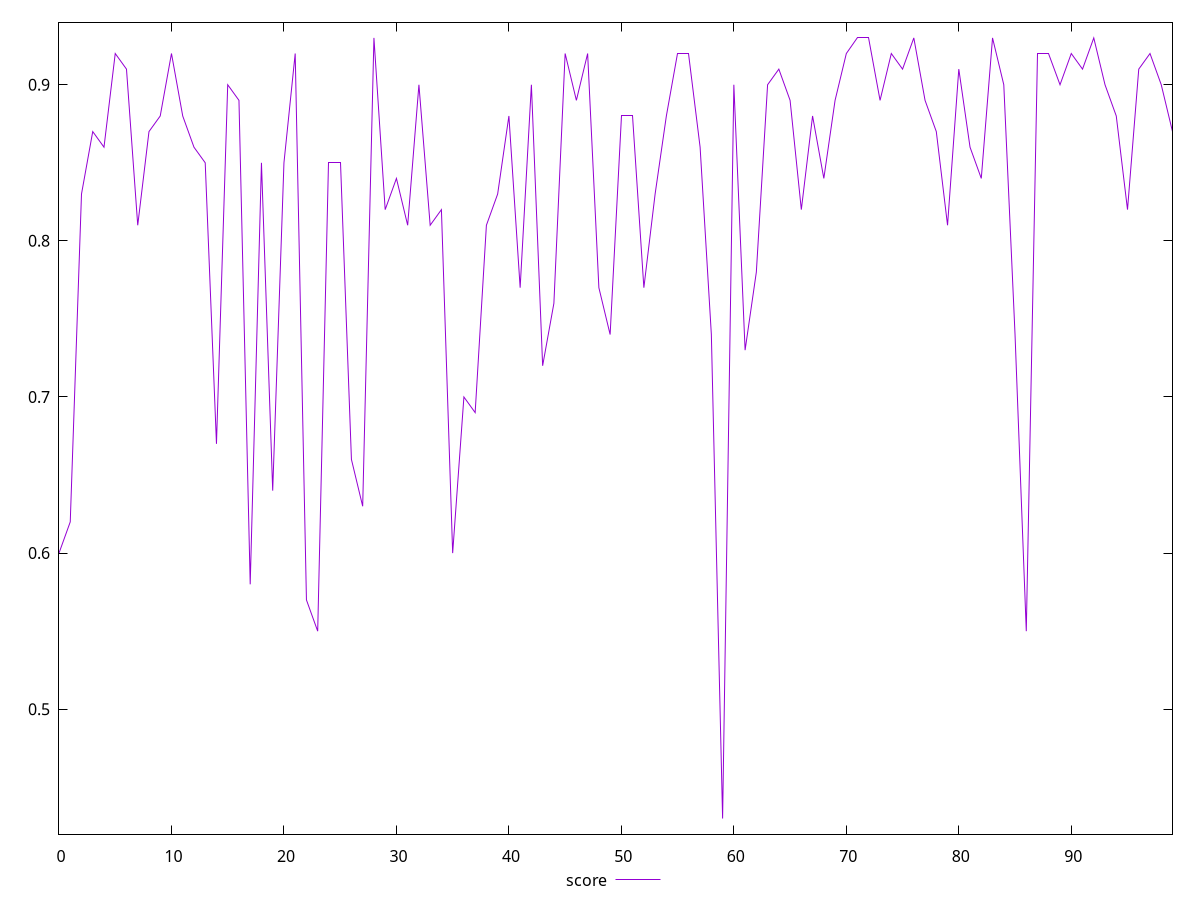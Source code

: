 reset

$score <<EOF
0 0.6
1 0.62
2 0.83
3 0.87
4 0.86
5 0.92
6 0.91
7 0.81
8 0.87
9 0.88
10 0.92
11 0.88
12 0.86
13 0.85
14 0.67
15 0.9
16 0.89
17 0.58
18 0.85
19 0.64
20 0.85
21 0.92
22 0.57
23 0.55
24 0.85
25 0.85
26 0.66
27 0.63
28 0.93
29 0.82
30 0.84
31 0.81
32 0.9
33 0.81
34 0.82
35 0.6
36 0.7
37 0.69
38 0.81
39 0.83
40 0.88
41 0.77
42 0.9
43 0.72
44 0.76
45 0.92
46 0.89
47 0.92
48 0.77
49 0.74
50 0.88
51 0.88
52 0.77
53 0.83
54 0.88
55 0.92
56 0.92
57 0.86
58 0.74
59 0.43
60 0.9
61 0.73
62 0.78
63 0.9
64 0.91
65 0.89
66 0.82
67 0.88
68 0.84
69 0.89
70 0.92
71 0.93
72 0.93
73 0.89
74 0.92
75 0.91
76 0.93
77 0.89
78 0.87
79 0.81
80 0.91
81 0.86
82 0.84
83 0.93
84 0.9
85 0.74
86 0.55
87 0.92
88 0.92
89 0.9
90 0.92
91 0.91
92 0.93
93 0.9
94 0.88
95 0.82
96 0.91
97 0.92
98 0.9
99 0.87
EOF

set key outside below
set xrange [0:99]
set yrange [0.42:0.9400000000000001]
set trange [0.42:0.9400000000000001]
set terminal svg size 640, 500 enhanced background rgb 'white'
set output "report_00013_2021-02-09T12-04-24.940Z/first-meaningful-paint/samples/pages+cached/score/values.svg"

plot $score title "score" with line

reset
